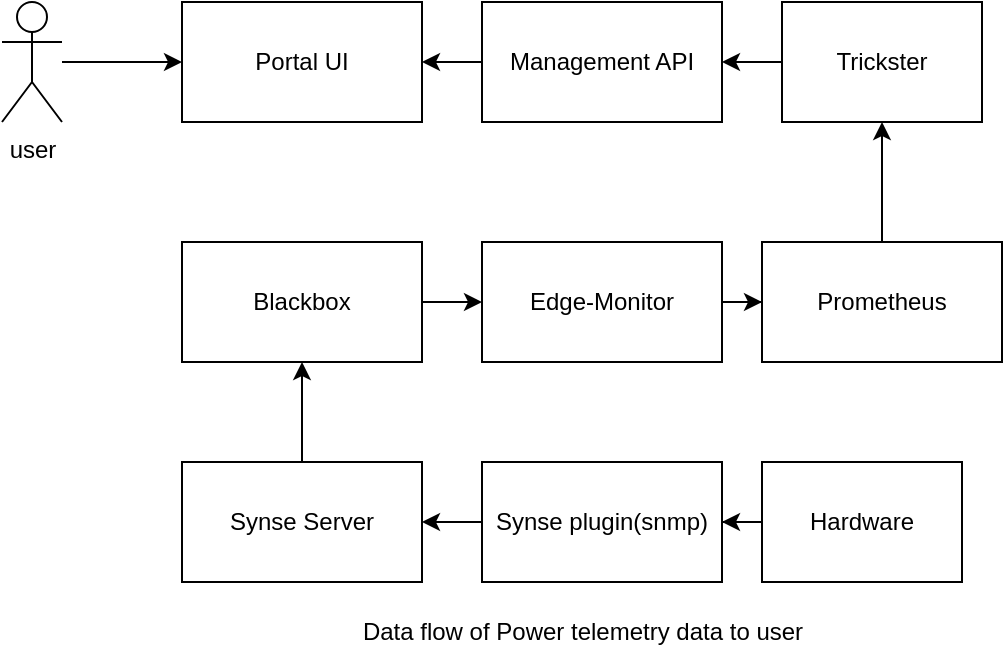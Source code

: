 <mxfile version="20.1.1" type="github" pages="4">
  <diagram id="1RxbeGeylmb_Sk9DzVwG" name="Page-1">
    <mxGraphModel dx="1298" dy="809" grid="1" gridSize="10" guides="1" tooltips="1" connect="1" arrows="1" fold="1" page="1" pageScale="1" pageWidth="850" pageHeight="1100" math="0" shadow="0">
      <root>
        <mxCell id="0" />
        <mxCell id="1" parent="0" />
        <mxCell id="3aPtXWCxgc5EuKdOv9uP-2" value="" style="edgeStyle=orthogonalEdgeStyle;rounded=0;orthogonalLoop=1;jettySize=auto;html=1;" parent="1" source="3aPtXWCxgc5EuKdOv9uP-3" edge="1">
          <mxGeometry relative="1" as="geometry">
            <mxPoint x="470" y="240" as="targetPoint" />
          </mxGeometry>
        </mxCell>
        <mxCell id="3aPtXWCxgc5EuKdOv9uP-3" value="Prometheus" style="rounded=0;whiteSpace=wrap;html=1;" parent="1" vertex="1">
          <mxGeometry x="410" y="300" width="120" height="60" as="geometry" />
        </mxCell>
        <mxCell id="3aPtXWCxgc5EuKdOv9uP-4" value="" style="edgeStyle=orthogonalEdgeStyle;rounded=0;orthogonalLoop=1;jettySize=auto;html=1;entryX=0.5;entryY=1;entryDx=0;entryDy=0;" parent="1" source="3aPtXWCxgc5EuKdOv9uP-5" target="nxBVpw9l8fhomxgRzsRb-1" edge="1">
          <mxGeometry relative="1" as="geometry" />
        </mxCell>
        <mxCell id="3aPtXWCxgc5EuKdOv9uP-5" value="Synse Server" style="rounded=0;whiteSpace=wrap;html=1;" parent="1" vertex="1">
          <mxGeometry x="120" y="410" width="120" height="60" as="geometry" />
        </mxCell>
        <mxCell id="3aPtXWCxgc5EuKdOv9uP-6" value="" style="edgeStyle=orthogonalEdgeStyle;rounded=0;orthogonalLoop=1;jettySize=auto;html=1;" parent="1" source="3aPtXWCxgc5EuKdOv9uP-7" target="3aPtXWCxgc5EuKdOv9uP-5" edge="1">
          <mxGeometry relative="1" as="geometry" />
        </mxCell>
        <mxCell id="3aPtXWCxgc5EuKdOv9uP-7" value="Synse plugin(snmp)" style="rounded=0;whiteSpace=wrap;html=1;" parent="1" vertex="1">
          <mxGeometry x="270" y="410" width="120" height="60" as="geometry" />
        </mxCell>
        <mxCell id="3aPtXWCxgc5EuKdOv9uP-8" value="" style="edgeStyle=orthogonalEdgeStyle;rounded=0;orthogonalLoop=1;jettySize=auto;html=1;" parent="1" source="3aPtXWCxgc5EuKdOv9uP-9" target="3aPtXWCxgc5EuKdOv9uP-7" edge="1">
          <mxGeometry relative="1" as="geometry" />
        </mxCell>
        <mxCell id="3aPtXWCxgc5EuKdOv9uP-9" value="Hardware" style="rounded=0;whiteSpace=wrap;html=1;" parent="1" vertex="1">
          <mxGeometry x="410" y="410" width="100" height="60" as="geometry" />
        </mxCell>
        <mxCell id="nxBVpw9l8fhomxgRzsRb-3" value="" style="edgeStyle=orthogonalEdgeStyle;rounded=0;orthogonalLoop=1;jettySize=auto;html=1;" parent="1" source="nxBVpw9l8fhomxgRzsRb-1" target="nxBVpw9l8fhomxgRzsRb-2" edge="1">
          <mxGeometry relative="1" as="geometry" />
        </mxCell>
        <mxCell id="nxBVpw9l8fhomxgRzsRb-1" value="Blackbox" style="rounded=0;whiteSpace=wrap;html=1;" parent="1" vertex="1">
          <mxGeometry x="120" y="300" width="120" height="60" as="geometry" />
        </mxCell>
        <mxCell id="nxBVpw9l8fhomxgRzsRb-4" value="" style="edgeStyle=orthogonalEdgeStyle;rounded=0;orthogonalLoop=1;jettySize=auto;html=1;" parent="1" source="nxBVpw9l8fhomxgRzsRb-2" target="3aPtXWCxgc5EuKdOv9uP-3" edge="1">
          <mxGeometry relative="1" as="geometry" />
        </mxCell>
        <mxCell id="nxBVpw9l8fhomxgRzsRb-2" value="Edge-Monitor" style="rounded=0;whiteSpace=wrap;html=1;" parent="1" vertex="1">
          <mxGeometry x="270" y="300" width="120" height="60" as="geometry" />
        </mxCell>
        <mxCell id="nxBVpw9l8fhomxgRzsRb-9" value="Data flow of Power telemetry data to user" style="text;html=1;align=center;verticalAlign=middle;resizable=0;points=[];autosize=1;strokeColor=none;fillColor=none;" parent="1" vertex="1">
          <mxGeometry x="200" y="480" width="240" height="30" as="geometry" />
        </mxCell>
        <mxCell id="JSng8zUEoUc37qOTZUKP-1" value="" style="edgeStyle=orthogonalEdgeStyle;rounded=0;orthogonalLoop=1;jettySize=auto;html=1;" edge="1" parent="1" source="JSng8zUEoUc37qOTZUKP-2" target="JSng8zUEoUc37qOTZUKP-7">
          <mxGeometry relative="1" as="geometry" />
        </mxCell>
        <mxCell id="JSng8zUEoUc37qOTZUKP-2" value="Trickster" style="rounded=0;whiteSpace=wrap;html=1;" vertex="1" parent="1">
          <mxGeometry x="420" y="180" width="100" height="60" as="geometry" />
        </mxCell>
        <mxCell id="JSng8zUEoUc37qOTZUKP-3" value="" style="edgeStyle=orthogonalEdgeStyle;rounded=0;orthogonalLoop=1;jettySize=auto;html=1;entryX=0;entryY=0.5;entryDx=0;entryDy=0;" edge="1" parent="1" source="JSng8zUEoUc37qOTZUKP-4" target="JSng8zUEoUc37qOTZUKP-5">
          <mxGeometry relative="1" as="geometry" />
        </mxCell>
        <mxCell id="JSng8zUEoUc37qOTZUKP-4" value="user" style="shape=umlActor;verticalLabelPosition=bottom;verticalAlign=top;html=1;outlineConnect=0;" vertex="1" parent="1">
          <mxGeometry x="30" y="180" width="30" height="60" as="geometry" />
        </mxCell>
        <mxCell id="JSng8zUEoUc37qOTZUKP-5" value="Portal UI" style="rounded=0;whiteSpace=wrap;html=1;" vertex="1" parent="1">
          <mxGeometry x="120" y="180" width="120" height="60" as="geometry" />
        </mxCell>
        <mxCell id="JSng8zUEoUc37qOTZUKP-6" value="" style="edgeStyle=orthogonalEdgeStyle;rounded=0;orthogonalLoop=1;jettySize=auto;html=1;" edge="1" parent="1" source="JSng8zUEoUc37qOTZUKP-7" target="JSng8zUEoUc37qOTZUKP-5">
          <mxGeometry relative="1" as="geometry" />
        </mxCell>
        <mxCell id="JSng8zUEoUc37qOTZUKP-7" value="Management API" style="rounded=0;whiteSpace=wrap;html=1;" vertex="1" parent="1">
          <mxGeometry x="270" y="180" width="120" height="60" as="geometry" />
        </mxCell>
      </root>
    </mxGraphModel>
  </diagram>
  <diagram id="Mwdj6r_NZ2qyA1FYuE4o" name="Page-2">
    <mxGraphModel dx="1298" dy="745" grid="1" gridSize="10" guides="1" tooltips="1" connect="1" arrows="1" fold="1" page="1" pageScale="1" pageWidth="850" pageHeight="1100" math="0" shadow="0">
      <root>
        <mxCell id="0" />
        <mxCell id="1" parent="0" />
        <mxCell id="JWDo0IMA3wYGbSsYpGFA-1" value="SiteMetricsView" style="shape=umlLifeline;perimeter=lifelinePerimeter;whiteSpace=wrap;html=1;container=1;collapsible=0;recursiveResize=0;outlineConnect=0;rounded=1;shadow=0;comic=0;labelBackgroundColor=none;strokeWidth=1;fontFamily=Verdana;fontSize=12;align=center;" parent="1" vertex="1">
          <mxGeometry x="400" y="80" width="100" height="580" as="geometry" />
        </mxCell>
        <mxCell id="JWDo0IMA3wYGbSsYpGFA-2" value="" style="html=1;points=[];perimeter=orthogonalPerimeter;rounded=0;shadow=0;comic=0;labelBackgroundColor=none;strokeWidth=1;fontFamily=Verdana;fontSize=12;align=center;" parent="JWDo0IMA3wYGbSsYpGFA-1" vertex="1">
          <mxGeometry x="45" y="120" width="10" height="420" as="geometry" />
        </mxCell>
        <mxCell id="JWDo0IMA3wYGbSsYpGFA-25" value="validate request" style="html=1;verticalAlign=bottom;endArrow=block;labelBackgroundColor=none;fontFamily=Verdana;fontSize=12;elbow=vertical;edgeStyle=orthogonalEdgeStyle;curved=1;exitX=1.066;exitY=0.713;exitPerimeter=0;" parent="JWDo0IMA3wYGbSsYpGFA-1" edge="1">
          <mxGeometry relative="1" as="geometry">
            <mxPoint x="60.66" y="160.91" as="sourcePoint" />
            <mxPoint x="55" y="200.0" as="targetPoint" />
            <Array as="points">
              <mxPoint x="110" y="160.9" />
              <mxPoint x="110" y="199.9" />
            </Array>
          </mxGeometry>
        </mxCell>
        <mxCell id="JWDo0IMA3wYGbSsYpGFA-3" value="power_api" style="shape=umlLifeline;perimeter=lifelinePerimeter;whiteSpace=wrap;html=1;container=1;collapsible=0;recursiveResize=0;outlineConnect=0;rounded=1;shadow=0;comic=0;labelBackgroundColor=none;strokeWidth=1;fontFamily=Verdana;fontSize=12;align=center;" parent="1" vertex="1">
          <mxGeometry x="540" y="80" width="100" height="580" as="geometry" />
        </mxCell>
        <mxCell id="JWDo0IMA3wYGbSsYpGFA-5" value="return" style="html=1;verticalAlign=bottom;endArrow=open;dashed=1;endSize=8;labelBackgroundColor=none;fontFamily=Verdana;fontSize=12;" parent="JWDo0IMA3wYGbSsYpGFA-3" edge="1">
          <mxGeometry relative="1" as="geometry">
            <mxPoint x="55" y="500" as="targetPoint" />
            <mxPoint x="175" y="500" as="sourcePoint" />
          </mxGeometry>
        </mxCell>
        <mxCell id="JWDo0IMA3wYGbSsYpGFA-6" value="trickster" style="shape=umlLifeline;perimeter=lifelinePerimeter;whiteSpace=wrap;html=1;container=1;collapsible=0;recursiveResize=0;outlineConnect=0;rounded=1;shadow=0;comic=0;labelBackgroundColor=none;strokeWidth=1;fontFamily=Verdana;fontSize=12;align=center;" parent="1" vertex="1">
          <mxGeometry x="790" y="80" width="100" height="580" as="geometry" />
        </mxCell>
        <mxCell id="JWDo0IMA3wYGbSsYpGFA-7" value="" style="html=1;points=[];perimeter=orthogonalPerimeter;rounded=0;shadow=0;comic=0;labelBackgroundColor=none;strokeWidth=1;fontFamily=Verdana;fontSize=12;align=center;" parent="JWDo0IMA3wYGbSsYpGFA-6" vertex="1">
          <mxGeometry x="50" y="360" width="10" height="90" as="geometry" />
        </mxCell>
        <mxCell id="JWDo0IMA3wYGbSsYpGFA-9" value="query_api" style="shape=umlLifeline;perimeter=lifelinePerimeter;whiteSpace=wrap;html=1;container=1;collapsible=0;recursiveResize=0;outlineConnect=0;rounded=1;shadow=0;comic=0;labelBackgroundColor=none;strokeWidth=1;fontFamily=Verdana;fontSize=12;align=center;" parent="1" vertex="1">
          <mxGeometry x="680" y="80" width="100" height="580" as="geometry" />
        </mxCell>
        <mxCell id="JWDo0IMA3wYGbSsYpGFA-10" value="" style="html=1;points=[];perimeter=orthogonalPerimeter;rounded=0;shadow=0;comic=0;labelBackgroundColor=none;strokeWidth=1;fontFamily=Verdana;fontSize=12;align=center;" parent="JWDo0IMA3wYGbSsYpGFA-9" vertex="1">
          <mxGeometry x="45" y="300" width="10" height="210" as="geometry" />
        </mxCell>
        <mxCell id="JWDo0IMA3wYGbSsYpGFA-13" value="" style="html=1;points=[];perimeter=orthogonalPerimeter;rounded=0;shadow=0;comic=0;labelBackgroundColor=none;strokeWidth=1;fontFamily=Verdana;fontSize=12;align=center;" parent="1" vertex="1">
          <mxGeometry x="585" y="220" width="10" height="390" as="geometry" />
        </mxCell>
        <mxCell id="JWDo0IMA3wYGbSsYpGFA-16" value="return" style="html=1;verticalAlign=bottom;endArrow=open;dashed=1;endSize=8;labelBackgroundColor=none;fontFamily=Verdana;fontSize=12;edgeStyle=elbowEdgeStyle;elbow=vertical;" parent="1" edge="1">
          <mxGeometry relative="1" as="geometry">
            <mxPoint x="460" y="600" as="targetPoint" />
            <Array as="points">
              <mxPoint x="570" y="600" />
            </Array>
            <mxPoint x="580" y="600" as="sourcePoint" />
          </mxGeometry>
        </mxCell>
        <mxCell id="JWDo0IMA3wYGbSsYpGFA-17" value="management api controller" style="shape=note;whiteSpace=wrap;html=1;size=14;verticalAlign=top;align=left;spacingTop=-6;rounded=0;shadow=0;comic=0;labelBackgroundColor=none;strokeWidth=1;fontFamily=Verdana;fontSize=12" parent="1" vertex="1">
          <mxGeometry x="400" y="20" width="100" height="45" as="geometry" />
        </mxCell>
        <mxCell id="JWDo0IMA3wYGbSsYpGFA-18" value="New code - management api service" style="shape=note;whiteSpace=wrap;html=1;size=14;verticalAlign=top;align=left;spacingTop=-6;rounded=0;shadow=0;comic=0;labelBackgroundColor=none;strokeWidth=1;fontFamily=Verdana;fontSize=12" parent="1" vertex="1">
          <mxGeometry x="540" y="20" width="100" height="45" as="geometry" />
        </mxCell>
        <mxCell id="JWDo0IMA3wYGbSsYpGFA-19" value="centrally &lt;br&gt;located" style="shape=note;whiteSpace=wrap;html=1;size=14;verticalAlign=top;align=left;spacingTop=-6;rounded=0;shadow=0;comic=0;labelBackgroundColor=none;strokeWidth=1;fontFamily=Verdana;fontSize=12" parent="1" vertex="1">
          <mxGeometry x="790" y="30" width="110" height="35" as="geometry" />
        </mxCell>
        <mxCell id="JWDo0IMA3wYGbSsYpGFA-20" value="management api data accessor" style="shape=note;whiteSpace=wrap;html=1;size=14;verticalAlign=top;align=left;spacingTop=-6;rounded=0;shadow=0;comic=0;labelBackgroundColor=none;strokeWidth=1;fontFamily=Verdana;fontSize=12" parent="1" vertex="1">
          <mxGeometry x="660" y="30" width="120" height="35" as="geometry" />
        </mxCell>
        <mxCell id="JWDo0IMA3wYGbSsYpGFA-27" value="return" style="html=1;verticalAlign=bottom;endArrow=open;dashed=1;endSize=8;labelBackgroundColor=none;fontFamily=Verdana;fontSize=12;exitX=-0.1;exitY=0.792;exitDx=0;exitDy=0;exitPerimeter=0;" parent="1" source="JWDo0IMA3wYGbSsYpGFA-7" target="JWDo0IMA3wYGbSsYpGFA-9" edge="1">
          <mxGeometry relative="1" as="geometry">
            <mxPoint x="740" y="480" as="targetPoint" />
            <mxPoint x="725" y="480" as="sourcePoint" />
          </mxGeometry>
        </mxCell>
        <mxCell id="-E8CvLFJEHhknZxWbH0B-1" value="UI/User" style="shape=umlLifeline;perimeter=lifelinePerimeter;whiteSpace=wrap;html=1;container=1;collapsible=0;recursiveResize=0;outlineConnect=0;rounded=1;shadow=0;comic=0;labelBackgroundColor=none;strokeWidth=1;fontFamily=Verdana;fontSize=12;align=center;" parent="1" vertex="1">
          <mxGeometry x="270" y="80" width="100" height="580" as="geometry" />
        </mxCell>
        <mxCell id="-E8CvLFJEHhknZxWbH0B-2" value="" style="html=1;points=[];perimeter=orthogonalPerimeter;rounded=0;shadow=0;comic=0;labelBackgroundColor=none;strokeWidth=1;fontFamily=Verdana;fontSize=12;align=center;" parent="-E8CvLFJEHhknZxWbH0B-1" vertex="1">
          <mxGeometry x="45" y="120" width="10" height="420" as="geometry" />
        </mxCell>
        <mxCell id="-E8CvLFJEHhknZxWbH0B-4" value="query power &lt;br&gt;data - GET&amp;nbsp;" style="html=1;verticalAlign=bottom;endArrow=block;labelBackgroundColor=none;fontFamily=Verdana;fontSize=12;edgeStyle=elbowEdgeStyle;elbow=vertical;" parent="-E8CvLFJEHhknZxWbH0B-1" edge="1">
          <mxGeometry relative="1" as="geometry">
            <mxPoint x="45" y="140" as="sourcePoint" />
            <Array as="points">
              <mxPoint x="50" y="140" />
            </Array>
            <mxPoint x="175" y="140" as="targetPoint" />
          </mxGeometry>
        </mxCell>
        <mxCell id="-E8CvLFJEHhknZxWbH0B-3" value="KEX Portal" style="shape=note;whiteSpace=wrap;html=1;size=14;verticalAlign=top;align=left;spacingTop=-6;rounded=0;shadow=0;comic=0;labelBackgroundColor=none;strokeWidth=1;fontFamily=Verdana;fontSize=12" parent="1" vertex="1">
          <mxGeometry x="270" y="20" width="100" height="45" as="geometry" />
        </mxCell>
        <mxCell id="JWDo0IMA3wYGbSsYpGFA-4" value="get power&lt;br&gt;&amp;nbsp;telemetry" style="html=1;verticalAlign=bottom;endArrow=block;labelBackgroundColor=none;fontFamily=Verdana;fontSize=12;" parent="1" edge="1">
          <mxGeometry x="-0.04" relative="1" as="geometry">
            <mxPoint x="460" y="350" as="sourcePoint" />
            <mxPoint x="585" y="350" as="targetPoint" />
            <mxPoint as="offset" />
          </mxGeometry>
        </mxCell>
        <mxCell id="-E8CvLFJEHhknZxWbH0B-5" value="query_prometheus_api" style="html=1;verticalAlign=bottom;endArrow=block;labelBackgroundColor=none;fontFamily=Verdana;fontSize=12;" parent="1" edge="1">
          <mxGeometry x="0.2" y="10" relative="1" as="geometry">
            <mxPoint x="595" y="390" as="sourcePoint" />
            <mxPoint x="720" y="390" as="targetPoint" />
            <mxPoint as="offset" />
          </mxGeometry>
        </mxCell>
        <mxCell id="JWDo0IMA3wYGbSsYpGFA-12" value="async call &lt;br&gt;to trickster&amp;nbsp;&lt;br&gt;AIOClient().get&amp;nbsp;" style="html=1;verticalAlign=bottom;endArrow=block;labelBackgroundColor=none;fontFamily=Verdana;fontSize=12;exitX=1.5;exitY=0.508;exitDx=0;exitDy=0;exitPerimeter=0;" parent="1" source="JWDo0IMA3wYGbSsYpGFA-10" target="JWDo0IMA3wYGbSsYpGFA-6" edge="1">
          <mxGeometry relative="1" as="geometry">
            <mxPoint x="600" y="450.0" as="sourcePoint" />
            <mxPoint x="830" y="450" as="targetPoint" />
          </mxGeometry>
        </mxCell>
        <mxCell id="-E8CvLFJEHhknZxWbH0B-6" value="return" style="html=1;verticalAlign=bottom;endArrow=open;dashed=1;endSize=8;labelBackgroundColor=none;fontFamily=Verdana;fontSize=12;edgeStyle=elbowEdgeStyle;elbow=vertical;" parent="1" edge="1">
          <mxGeometry relative="1" as="geometry">
            <mxPoint x="330" y="610" as="targetPoint" />
            <Array as="points">
              <mxPoint x="440" y="610" />
            </Array>
            <mxPoint x="450" y="610" as="sourcePoint" />
          </mxGeometry>
        </mxCell>
      </root>
    </mxGraphModel>
  </diagram>
  <diagram id="TnopV91hUU50GrPbSGDU" name="Page-3">
    <mxGraphModel dx="1298" dy="745" grid="1" gridSize="10" guides="1" tooltips="1" connect="1" arrows="1" fold="1" page="1" pageScale="1" pageWidth="850" pageHeight="1100" math="0" shadow="0">
      <root>
        <mxCell id="0" />
        <mxCell id="1" parent="0" />
        <mxCell id="DeziivoRZXe2YRIrk6dp-1" value="Power telemetry data collection process - on the edge site" style="swimlane;html=1;childLayout=stackLayout;horizontal=1;startSize=20;horizontalStack=0;rounded=0;shadow=0;labelBackgroundColor=none;strokeWidth=1;fontFamily=Verdana;fontSize=8;align=center;" parent="1" vertex="1">
          <mxGeometry x="180" y="70" width="690" height="470.5" as="geometry" />
        </mxCell>
        <mxCell id="DeziivoRZXe2YRIrk6dp-2" value="Prometheus" style="swimlane;html=1;startSize=20;horizontal=0;" parent="DeziivoRZXe2YRIrk6dp-1" vertex="1">
          <mxGeometry y="20" width="690" height="150" as="geometry" />
        </mxCell>
        <mxCell id="DeziivoRZXe2YRIrk6dp-3" value="" style="edgeStyle=orthogonalEdgeStyle;rounded=0;orthogonalLoop=1;jettySize=auto;html=1;" parent="DeziivoRZXe2YRIrk6dp-2" source="DeziivoRZXe2YRIrk6dp-4" target="DeziivoRZXe2YRIrk6dp-6" edge="1">
          <mxGeometry relative="1" as="geometry" />
        </mxCell>
        <mxCell id="DeziivoRZXe2YRIrk6dp-4" value="Edge Monitor" style="rounded=1;whiteSpace=wrap;html=1;shadow=0;labelBackgroundColor=none;strokeWidth=1;fontFamily=Verdana;fontSize=8;align=center;" parent="DeziivoRZXe2YRIrk6dp-2" vertex="1">
          <mxGeometry x="120" y="56.5" width="70" height="37" as="geometry" />
        </mxCell>
        <mxCell id="DeziivoRZXe2YRIrk6dp-5" style="edgeStyle=orthogonalEdgeStyle;rounded=0;html=1;labelBackgroundColor=none;startArrow=none;startFill=0;startSize=5;endArrow=classicThin;endFill=1;endSize=5;jettySize=auto;orthogonalLoop=1;strokeWidth=1;fontFamily=Verdana;fontSize=8" parent="DeziivoRZXe2YRIrk6dp-2" source="DeziivoRZXe2YRIrk6dp-6" target="DeziivoRZXe2YRIrk6dp-7" edge="1">
          <mxGeometry relative="1" as="geometry" />
        </mxCell>
        <mxCell id="DeziivoRZXe2YRIrk6dp-6" value="prometheus" style="rounded=1;whiteSpace=wrap;html=1;shadow=0;labelBackgroundColor=none;strokeWidth=1;fontFamily=Verdana;fontSize=8;align=center;" parent="DeziivoRZXe2YRIrk6dp-2" vertex="1">
          <mxGeometry x="230" y="56.5" width="70" height="37" as="geometry" />
        </mxCell>
        <mxCell id="DeziivoRZXe2YRIrk6dp-7" value="" style="ellipse;whiteSpace=wrap;html=1;rounded=0;shadow=0;labelBackgroundColor=none;strokeWidth=2;fontFamily=Verdana;fontSize=8;align=center;" parent="DeziivoRZXe2YRIrk6dp-2" vertex="1">
          <mxGeometry x="330" y="60" width="30" height="30" as="geometry" />
        </mxCell>
        <mxCell id="DeziivoRZXe2YRIrk6dp-8" style="edgeStyle=orthogonalEdgeStyle;rounded=0;html=1;entryX=0;entryY=0.5;labelBackgroundColor=none;startArrow=none;startFill=0;startSize=5;endArrow=classicThin;endFill=1;endSize=5;jettySize=auto;orthogonalLoop=1;strokeWidth=1;fontFamily=Verdana;fontSize=8" parent="DeziivoRZXe2YRIrk6dp-2" edge="1">
          <mxGeometry relative="1" as="geometry">
            <mxPoint x="490" y="75" as="sourcePoint" />
          </mxGeometry>
        </mxCell>
        <mxCell id="DeziivoRZXe2YRIrk6dp-9" style="edgeStyle=orthogonalEdgeStyle;rounded=0;html=1;labelBackgroundColor=none;startArrow=none;startFill=0;startSize=5;endArrow=classicThin;endFill=1;endSize=5;jettySize=auto;orthogonalLoop=1;strokeWidth=1;fontFamily=Verdana;fontSize=8" parent="DeziivoRZXe2YRIrk6dp-2" edge="1">
          <mxGeometry relative="1" as="geometry">
            <mxPoint x="580" y="75" as="sourcePoint" />
          </mxGeometry>
        </mxCell>
        <mxCell id="DeziivoRZXe2YRIrk6dp-10" value="-query blackbox&lt;br&gt;-push telemetry data to prometheus" style="text;html=1;align=center;verticalAlign=middle;resizable=0;points=[];autosize=1;strokeColor=none;fillColor=none;" parent="DeziivoRZXe2YRIrk6dp-2" vertex="1">
          <mxGeometry x="50" y="16.5" width="210" height="40" as="geometry" />
        </mxCell>
        <mxCell id="DeziivoRZXe2YRIrk6dp-11" value="Blackbox" style="swimlane;html=1;startSize=20;horizontal=0;" parent="DeziivoRZXe2YRIrk6dp-1" vertex="1">
          <mxGeometry y="170" width="690" height="150" as="geometry" />
        </mxCell>
        <mxCell id="DeziivoRZXe2YRIrk6dp-12" value="Blackbox" style="rounded=1;whiteSpace=wrap;html=1;shadow=0;labelBackgroundColor=none;strokeWidth=1;fontFamily=Verdana;fontSize=8;align=center;" parent="DeziivoRZXe2YRIrk6dp-11" vertex="1">
          <mxGeometry x="120" y="50.0" width="70" height="37" as="geometry" />
        </mxCell>
        <mxCell id="DeziivoRZXe2YRIrk6dp-13" value="-read data from synse&lt;br&gt;-aggregate telemetry data&lt;br&gt;-push to prometheus after ETL&amp;nbsp;&lt;br&gt;of telemetry data&lt;br&gt;-call&amp;nbsp;/read-cache web socket api&lt;br&gt;of Synse server for getting data" style="text;html=1;align=center;verticalAlign=middle;resizable=0;points=[];autosize=1;strokeColor=none;fillColor=none;" parent="DeziivoRZXe2YRIrk6dp-11" vertex="1">
          <mxGeometry x="205" y="15.25" width="190" height="100" as="geometry" />
        </mxCell>
        <mxCell id="DeziivoRZXe2YRIrk6dp-14" value="Synse" style="swimlane;html=1;startSize=20;horizontal=0;" parent="DeziivoRZXe2YRIrk6dp-1" vertex="1">
          <mxGeometry y="320" width="690" height="150.5" as="geometry" />
        </mxCell>
        <mxCell id="DeziivoRZXe2YRIrk6dp-15" value="Synse Server" style="rounded=1;whiteSpace=wrap;html=1;shadow=0;labelBackgroundColor=none;strokeWidth=1;fontFamily=Verdana;fontSize=8;align=center;" parent="DeziivoRZXe2YRIrk6dp-14" vertex="1">
          <mxGeometry x="220" y="56.75" width="70" height="37" as="geometry" />
        </mxCell>
        <mxCell id="DeziivoRZXe2YRIrk6dp-16" value="" style="edgeStyle=orthogonalEdgeStyle;rounded=0;orthogonalLoop=1;jettySize=auto;html=1;" parent="DeziivoRZXe2YRIrk6dp-14" source="DeziivoRZXe2YRIrk6dp-17" target="DeziivoRZXe2YRIrk6dp-15" edge="1">
          <mxGeometry relative="1" as="geometry" />
        </mxCell>
        <mxCell id="DeziivoRZXe2YRIrk6dp-17" value="SNMP Power Plugin" style="rounded=1;whiteSpace=wrap;html=1;shadow=0;labelBackgroundColor=none;strokeWidth=1;fontFamily=Verdana;fontSize=8;align=center;" parent="DeziivoRZXe2YRIrk6dp-14" vertex="1">
          <mxGeometry x="380" y="56.75" width="70" height="37" as="geometry" />
        </mxCell>
        <mxCell id="DeziivoRZXe2YRIrk6dp-18" value="-caches the telemetry data&amp;nbsp;&lt;br&gt;-refresh rate - read frequency &lt;br&gt;for telemetry&lt;br&gt;-configures itself with provided &lt;br&gt;device metadata" style="text;html=1;align=center;verticalAlign=middle;resizable=0;points=[];autosize=1;strokeColor=none;fillColor=none;" parent="DeziivoRZXe2YRIrk6dp-14" vertex="1">
          <mxGeometry x="480" y="56.75" width="180" height="90" as="geometry" />
        </mxCell>
        <mxCell id="DeziivoRZXe2YRIrk6dp-19" value="-synse is a pass through&lt;br&gt;-all requests coming from blackbox &lt;br&gt;are delegated to plugin" style="text;html=1;align=center;verticalAlign=middle;resizable=0;points=[];autosize=1;strokeColor=none;fillColor=none;" parent="DeziivoRZXe2YRIrk6dp-14" vertex="1">
          <mxGeometry x="100" y="90.5" width="210" height="60" as="geometry" />
        </mxCell>
        <mxCell id="AeBqvbqyXtUOaP_lLm6g-5" value="" style="edgeStyle=orthogonalEdgeStyle;rounded=0;orthogonalLoop=1;jettySize=auto;html=1;entryX=0.5;entryY=0;entryDx=0;entryDy=0;" parent="DeziivoRZXe2YRIrk6dp-14" source="AeBqvbqyXtUOaP_lLm6g-4" target="DeziivoRZXe2YRIrk6dp-17" edge="1">
          <mxGeometry relative="1" as="geometry" />
        </mxCell>
        <mxCell id="AeBqvbqyXtUOaP_lLm6g-4" value="eGauge/PDU/UPS" style="shape=cube;whiteSpace=wrap;html=1;boundedLbl=1;backgroundOutline=1;darkOpacity=0.05;darkOpacity2=0.1;" parent="DeziivoRZXe2YRIrk6dp-14" vertex="1">
          <mxGeometry x="470" y="6.75" width="130" height="50" as="geometry" />
        </mxCell>
        <mxCell id="DeziivoRZXe2YRIrk6dp-20" value="" style="edgeStyle=orthogonalEdgeStyle;rounded=0;html=1;labelBackgroundColor=none;startArrow=none;startFill=0;startSize=5;endArrow=classicThin;endFill=1;endSize=5;jettySize=auto;orthogonalLoop=1;strokeWidth=1;fontFamily=Verdana;fontSize=8;exitX=0;exitY=0.5;exitDx=0;exitDy=0;" parent="DeziivoRZXe2YRIrk6dp-1" source="DeziivoRZXe2YRIrk6dp-15" target="DeziivoRZXe2YRIrk6dp-12" edge="1">
          <mxGeometry x="-0.953" y="15" relative="1" as="geometry">
            <Array as="points">
              <mxPoint x="155" y="396" />
            </Array>
            <mxPoint as="offset" />
            <mxPoint x="345" y="410.5" as="sourcePoint" />
          </mxGeometry>
        </mxCell>
        <mxCell id="DeziivoRZXe2YRIrk6dp-21" value="" style="edgeStyle=orthogonalEdgeStyle;rounded=0;orthogonalLoop=1;jettySize=auto;html=1;" parent="DeziivoRZXe2YRIrk6dp-1" source="DeziivoRZXe2YRIrk6dp-12" target="DeziivoRZXe2YRIrk6dp-4" edge="1">
          <mxGeometry relative="1" as="geometry" />
        </mxCell>
      </root>
    </mxGraphModel>
  </diagram>
  <diagram id="2tUkLyKTtlzGiRUZ9j3z" name="Page-4">
    <mxGraphModel dx="1298" dy="1852" grid="1" gridSize="10" guides="1" tooltips="1" connect="1" arrows="1" fold="1" page="1" pageScale="1" pageWidth="850" pageHeight="1100" math="0" shadow="0">
      <root>
        <mxCell id="0" />
        <mxCell id="1" parent="0" />
        <mxCell id="SUdHZtyZLL2yPoXW4b8T-21" value="" style="edgeStyle=orthogonalEdgeStyle;rounded=0;orthogonalLoop=1;jettySize=auto;html=1;" edge="1" parent="1" source="lWOZoY2O0b8G9K7mavmT-2" target="lWOZoY2O0b8G9K7mavmT-3">
          <mxGeometry relative="1" as="geometry" />
        </mxCell>
        <mxCell id="lWOZoY2O0b8G9K7mavmT-2" value="Edge Customer Monitor" style="rounded=0;whiteSpace=wrap;html=1;" vertex="1" parent="1">
          <mxGeometry x="590" y="160" width="120" height="60" as="geometry" />
        </mxCell>
        <mxCell id="SUdHZtyZLL2yPoXW4b8T-23" value="" style="edgeStyle=orthogonalEdgeStyle;rounded=0;orthogonalLoop=1;jettySize=auto;html=1;entryX=0.5;entryY=1;entryDx=0;entryDy=0;" edge="1" parent="1" source="lWOZoY2O0b8G9K7mavmT-3" target="SUdHZtyZLL2yPoXW4b8T-16">
          <mxGeometry relative="1" as="geometry" />
        </mxCell>
        <mxCell id="lWOZoY2O0b8G9K7mavmT-3" value="REDIS" style="shape=cylinder3;whiteSpace=wrap;html=1;boundedLbl=1;backgroundOutline=1;size=15;" vertex="1" parent="1">
          <mxGeometry x="620" y="10" width="60" height="80" as="geometry" />
        </mxCell>
        <mxCell id="SUdHZtyZLL2yPoXW4b8T-26" value="" style="edgeStyle=orthogonalEdgeStyle;rounded=0;orthogonalLoop=1;jettySize=auto;html=1;" edge="1" parent="1" source="SUdHZtyZLL2yPoXW4b8T-2" target="SUdHZtyZLL2yPoXW4b8T-24">
          <mxGeometry relative="1" as="geometry" />
        </mxCell>
        <mxCell id="SUdHZtyZLL2yPoXW4b8T-2" value="Trickster" style="rounded=0;whiteSpace=wrap;html=1;" vertex="1" parent="1">
          <mxGeometry x="420" y="-150" width="100" height="60" as="geometry" />
        </mxCell>
        <mxCell id="SUdHZtyZLL2yPoXW4b8T-3" value="" style="edgeStyle=orthogonalEdgeStyle;rounded=0;orthogonalLoop=1;jettySize=auto;html=1;" edge="1" parent="1" source="SUdHZtyZLL2yPoXW4b8T-4" target="SUdHZtyZLL2yPoXW4b8T-2">
          <mxGeometry relative="1" as="geometry" />
        </mxCell>
        <mxCell id="SUdHZtyZLL2yPoXW4b8T-4" value="Prometheus" style="rounded=0;whiteSpace=wrap;html=1;" vertex="1" parent="1">
          <mxGeometry x="410" y="-30" width="120" height="60" as="geometry" />
        </mxCell>
        <mxCell id="SUdHZtyZLL2yPoXW4b8T-5" value="" style="edgeStyle=orthogonalEdgeStyle;rounded=0;orthogonalLoop=1;jettySize=auto;html=1;entryX=0.5;entryY=1;entryDx=0;entryDy=0;" edge="1" parent="1" source="SUdHZtyZLL2yPoXW4b8T-6" target="SUdHZtyZLL2yPoXW4b8T-14">
          <mxGeometry relative="1" as="geometry" />
        </mxCell>
        <mxCell id="SUdHZtyZLL2yPoXW4b8T-6" value="Synse Server" style="rounded=0;whiteSpace=wrap;html=1;" vertex="1" parent="1">
          <mxGeometry x="120" y="80" width="120" height="60" as="geometry" />
        </mxCell>
        <mxCell id="SUdHZtyZLL2yPoXW4b8T-7" value="" style="edgeStyle=orthogonalEdgeStyle;rounded=0;orthogonalLoop=1;jettySize=auto;html=1;" edge="1" parent="1" source="SUdHZtyZLL2yPoXW4b8T-8" target="SUdHZtyZLL2yPoXW4b8T-6">
          <mxGeometry relative="1" as="geometry" />
        </mxCell>
        <mxCell id="SUdHZtyZLL2yPoXW4b8T-8" value="Synse plugin(snmp)" style="rounded=0;whiteSpace=wrap;html=1;" vertex="1" parent="1">
          <mxGeometry x="270" y="80" width="120" height="60" as="geometry" />
        </mxCell>
        <mxCell id="SUdHZtyZLL2yPoXW4b8T-9" value="" style="edgeStyle=orthogonalEdgeStyle;rounded=0;orthogonalLoop=1;jettySize=auto;html=1;" edge="1" parent="1" source="SUdHZtyZLL2yPoXW4b8T-10" target="SUdHZtyZLL2yPoXW4b8T-8">
          <mxGeometry relative="1" as="geometry" />
        </mxCell>
        <mxCell id="SUdHZtyZLL2yPoXW4b8T-10" value="Hardware" style="rounded=0;whiteSpace=wrap;html=1;" vertex="1" parent="1">
          <mxGeometry x="410" y="80" width="100" height="60" as="geometry" />
        </mxCell>
        <mxCell id="SUdHZtyZLL2yPoXW4b8T-11" value="" style="edgeStyle=orthogonalEdgeStyle;rounded=0;orthogonalLoop=1;jettySize=auto;html=1;entryX=0;entryY=0.5;entryDx=0;entryDy=0;" edge="1" parent="1" source="SUdHZtyZLL2yPoXW4b8T-12" target="SUdHZtyZLL2yPoXW4b8T-17">
          <mxGeometry relative="1" as="geometry" />
        </mxCell>
        <mxCell id="SUdHZtyZLL2yPoXW4b8T-12" value="user" style="shape=umlActor;verticalLabelPosition=bottom;verticalAlign=top;html=1;outlineConnect=0;" vertex="1" parent="1">
          <mxGeometry x="30" y="-150" width="30" height="60" as="geometry" />
        </mxCell>
        <mxCell id="SUdHZtyZLL2yPoXW4b8T-13" value="" style="edgeStyle=orthogonalEdgeStyle;rounded=0;orthogonalLoop=1;jettySize=auto;html=1;" edge="1" parent="1" source="SUdHZtyZLL2yPoXW4b8T-14" target="SUdHZtyZLL2yPoXW4b8T-16">
          <mxGeometry relative="1" as="geometry" />
        </mxCell>
        <mxCell id="SUdHZtyZLL2yPoXW4b8T-14" value="Blackbox" style="rounded=0;whiteSpace=wrap;html=1;" vertex="1" parent="1">
          <mxGeometry x="120" y="-30" width="120" height="60" as="geometry" />
        </mxCell>
        <mxCell id="SUdHZtyZLL2yPoXW4b8T-15" value="" style="edgeStyle=orthogonalEdgeStyle;rounded=0;orthogonalLoop=1;jettySize=auto;html=1;" edge="1" parent="1" source="SUdHZtyZLL2yPoXW4b8T-16" target="SUdHZtyZLL2yPoXW4b8T-4">
          <mxGeometry relative="1" as="geometry" />
        </mxCell>
        <mxCell id="SUdHZtyZLL2yPoXW4b8T-16" value="Edge-Monitor" style="rounded=0;whiteSpace=wrap;html=1;" vertex="1" parent="1">
          <mxGeometry x="270" y="-30" width="120" height="60" as="geometry" />
        </mxCell>
        <mxCell id="SUdHZtyZLL2yPoXW4b8T-17" value="Portal UI" style="rounded=0;whiteSpace=wrap;html=1;" vertex="1" parent="1">
          <mxGeometry x="120" y="-150" width="120" height="60" as="geometry" />
        </mxCell>
        <mxCell id="SUdHZtyZLL2yPoXW4b8T-18" value="Data flow of Power telemetry data to user" style="text;html=1;align=center;verticalAlign=middle;resizable=0;points=[];autosize=1;strokeColor=none;fillColor=none;" vertex="1" parent="1">
          <mxGeometry x="200" y="150" width="240" height="30" as="geometry" />
        </mxCell>
        <mxCell id="SUdHZtyZLL2yPoXW4b8T-20" value="" style="edgeStyle=orthogonalEdgeStyle;rounded=0;orthogonalLoop=1;jettySize=auto;html=1;" edge="1" parent="1" source="SUdHZtyZLL2yPoXW4b8T-19" target="lWOZoY2O0b8G9K7mavmT-2">
          <mxGeometry relative="1" as="geometry" />
        </mxCell>
        <mxCell id="SUdHZtyZLL2yPoXW4b8T-19" value="Salesforce" style="rounded=0;whiteSpace=wrap;html=1;" vertex="1" parent="1">
          <mxGeometry x="590" y="290" width="120" height="60" as="geometry" />
        </mxCell>
        <mxCell id="SUdHZtyZLL2yPoXW4b8T-27" value="" style="edgeStyle=orthogonalEdgeStyle;rounded=0;orthogonalLoop=1;jettySize=auto;html=1;" edge="1" parent="1" source="SUdHZtyZLL2yPoXW4b8T-24" target="SUdHZtyZLL2yPoXW4b8T-17">
          <mxGeometry relative="1" as="geometry" />
        </mxCell>
        <mxCell id="SUdHZtyZLL2yPoXW4b8T-24" value="Management API" style="rounded=0;whiteSpace=wrap;html=1;" vertex="1" parent="1">
          <mxGeometry x="270" y="-150" width="120" height="60" as="geometry" />
        </mxCell>
      </root>
    </mxGraphModel>
  </diagram>
</mxfile>
